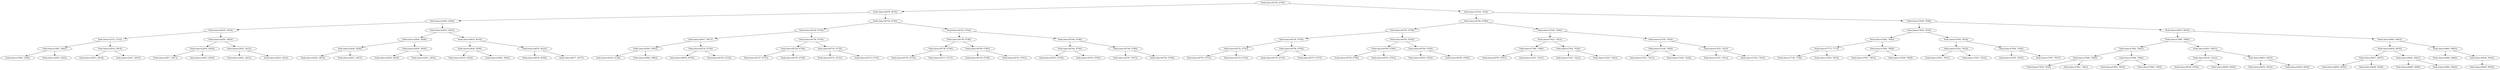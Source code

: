 digraph G{
990990927 [label="Node{data=[6750, 6750]}"]
990990927 -> 602144845
602144845 [label="Node{data=[4078, 4078]}"]
602144845 -> 273558742
273558742 [label="Node{data=[2824, 2824]}"]
273558742 -> 2118449518
2118449518 [label="Node{data=[2816, 2816]}"]
2118449518 -> 1333157827
1333157827 [label="Node{data=[2152, 2152]}"]
1333157827 -> 1276364808
1276364808 [label="Node{data=[1662, 1662]}"]
1276364808 -> 769291712
769291712 [label="Node{data=[1560, 1560]}"]
1276364808 -> 1946969756
1946969756 [label="Node{data=[2025, 2025]}"]
1333157827 -> 167360409
167360409 [label="Node{data=[2814, 2814]}"]
167360409 -> 1534623014
1534623014 [label="Node{data=[2813, 2813]}"]
167360409 -> 628258812
628258812 [label="Node{data=[2815, 2815]}"]
2118449518 -> 853396808
853396808 [label="Node{data=[2820, 2820]}"]
853396808 -> 1994187253
1994187253 [label="Node{data=[2818, 2818]}"]
1994187253 -> 1859461957
1859461957 [label="Node{data=[2817, 2817]}"]
1994187253 -> 1487828212
1487828212 [label="Node{data=[2819, 2819]}"]
853396808 -> 71652644
71652644 [label="Node{data=[2822, 2822]}"]
71652644 -> 361226000
361226000 [label="Node{data=[2821, 2821]}"]
71652644 -> 1385105902
1385105902 [label="Node{data=[2823, 2823]}"]
273558742 -> 2033049247
2033049247 [label="Node{data=[2832, 2832]}"]
2033049247 -> 1466915051
1466915051 [label="Node{data=[2828, 2828]}"]
1466915051 -> 2092659273
2092659273 [label="Node{data=[2826, 2826]}"]
2092659273 -> 1448203337
1448203337 [label="Node{data=[2825, 2825]}"]
2092659273 -> 1092563258
1092563258 [label="Node{data=[2827, 2827]}"]
1466915051 -> 1822069234
1822069234 [label="Node{data=[2830, 2830]}"]
1822069234 -> 1268027154
1268027154 [label="Node{data=[2829, 2829]}"]
1822069234 -> 322955701
322955701 [label="Node{data=[2831, 2831]}"]
2033049247 -> 722574345
722574345 [label="Node{data=[4014, 4014]}"]
722574345 -> 331128216
331128216 [label="Node{data=[3828, 3828]}"]
331128216 -> 2092920034
2092920034 [label="Node{data=[3010, 3010]}"]
331128216 -> 270614657
270614657 [label="Node{data=[3992, 3992]}"]
722574345 -> 938960728
938960728 [label="Node{data=[4032, 4032]}"]
938960728 -> 1079012451
1079012451 [label="Node{data=[4030, 4030]}"]
938960728 -> 1200607479
1200607479 [label="Node{data=[4077, 4077]}"]
602144845 -> 1571857871
1571857871 [label="Node{data=[6734, 6734]}"]
1571857871 -> 1374803078
1374803078 [label="Node{data=[6726, 6726]}"]
1374803078 -> 310483375
310483375 [label="Node{data=[6017, 6017]}"]
310483375 -> 724630368
724630368 [label="Node{data=[4583, 4583]}"]
724630368 -> 1945546004
1945546004 [label="Node{data=[4129, 4129]}"]
724630368 -> 746324488
746324488 [label="Node{data=[5982, 5982]}"]
310483375 -> 841919177
841919177 [label="Node{data=[6724, 6724]}"]
841919177 -> 518634519
518634519 [label="Node{data=[6678, 6678]}"]
841919177 -> 1479617747
1479617747 [label="Node{data=[6725, 6725]}"]
1374803078 -> 345049503
345049503 [label="Node{data=[6730, 6730]}"]
345049503 -> 1403945254
1403945254 [label="Node{data=[6728, 6728]}"]
1403945254 -> 16029248
16029248 [label="Node{data=[6727, 6727]}"]
1403945254 -> 1366451513
1366451513 [label="Node{data=[6729, 6729]}"]
345049503 -> 1303593849
1303593849 [label="Node{data=[6732, 6732]}"]
1303593849 -> 1790139480
1790139480 [label="Node{data=[6731, 6731]}"]
1303593849 -> 1322357208
1322357208 [label="Node{data=[6733, 6733]}"]
1571857871 -> 206077590
206077590 [label="Node{data=[6742, 6742]}"]
206077590 -> 1530354925
1530354925 [label="Node{data=[6738, 6738]}"]
1530354925 -> 722897487
722897487 [label="Node{data=[6736, 6736]}"]
722897487 -> 1762365860
1762365860 [label="Node{data=[6735, 6735]}"]
722897487 -> 653852381
653852381 [label="Node{data=[6737, 6737]}"]
1530354925 -> 1195970267
1195970267 [label="Node{data=[6740, 6740]}"]
1195970267 -> 1477615759
1477615759 [label="Node{data=[6739, 6739]}"]
1195970267 -> 1830915224
1830915224 [label="Node{data=[6741, 6741]}"]
206077590 -> 206477815
206477815 [label="Node{data=[6746, 6746]}"]
206477815 -> 67006835
67006835 [label="Node{data=[6744, 6744]}"]
67006835 -> 1319481179
1319481179 [label="Node{data=[6743, 6743]}"]
67006835 -> 797032283
797032283 [label="Node{data=[6745, 6745]}"]
206477815 -> 1467484797
1467484797 [label="Node{data=[6748, 6748]}"]
1467484797 -> 662539272
662539272 [label="Node{data=[6747, 6747]}"]
1467484797 -> 1145123019
1145123019 [label="Node{data=[6749, 6749]}"]
990990927 -> 1721246847
1721246847 [label="Node{data=[7434, 7434]}"]
1721246847 -> 1906635059
1906635059 [label="Node{data=[6766, 6766]}"]
1906635059 -> 988954307
988954307 [label="Node{data=[6758, 6758]}"]
988954307 -> 2004387390
2004387390 [label="Node{data=[6754, 6754]}"]
2004387390 -> 1357184882
1357184882 [label="Node{data=[6752, 6752]}"]
1357184882 -> 102736180
102736180 [label="Node{data=[6751, 6751]}"]
1357184882 -> 758154002
758154002 [label="Node{data=[6753, 6753]}"]
2004387390 -> 508213756
508213756 [label="Node{data=[6756, 6756]}"]
508213756 -> 1772276264
1772276264 [label="Node{data=[6755, 6755]}"]
508213756 -> 307216425
307216425 [label="Node{data=[6757, 6757]}"]
988954307 -> 1003420001
1003420001 [label="Node{data=[6762, 6762]}"]
1003420001 -> 1879061181
1879061181 [label="Node{data=[6760, 6760]}"]
1879061181 -> 252466463
252466463 [label="Node{data=[6759, 6759]}"]
1879061181 -> 1663996511
1663996511 [label="Node{data=[6761, 6761]}"]
1003420001 -> 803695274
803695274 [label="Node{data=[6764, 6764]}"]
803695274 -> 1585655857
1585655857 [label="Node{data=[6763, 6763]}"]
803695274 -> 860500563
860500563 [label="Node{data=[6765, 6765]}"]
1906635059 -> 618783247
618783247 [label="Node{data=[7426, 7426]}"]
618783247 -> 818376195
818376195 [label="Node{data=[7422, 7422]}"]
818376195 -> 2005058194
2005058194 [label="Node{data=[7389, 7389]}"]
2005058194 -> 356036251
356036251 [label="Node{data=[6767, 6767]}"]
2005058194 -> 1055053737
1055053737 [label="Node{data=[7421, 7421]}"]
818376195 -> 903741696
903741696 [label="Node{data=[7424, 7424]}"]
903741696 -> 1420411771
1420411771 [label="Node{data=[7423, 7423]}"]
903741696 -> 79028995
79028995 [label="Node{data=[7425, 7425]}"]
618783247 -> 742536099
742536099 [label="Node{data=[7430, 7430]}"]
742536099 -> 1766973738
1766973738 [label="Node{data=[7428, 7428]}"]
1766973738 -> 1937331552
1937331552 [label="Node{data=[7427, 7427]}"]
1766973738 -> 1493110263
1493110263 [label="Node{data=[7429, 7429]}"]
742536099 -> 1696461408
1696461408 [label="Node{data=[7432, 7432]}"]
1696461408 -> 52631384
52631384 [label="Node{data=[7431, 7431]}"]
1696461408 -> 977833993
977833993 [label="Node{data=[7433, 7433]}"]
1721246847 -> 444113410
444113410 [label="Node{data=[7838, 7838]}"]
444113410 -> 276618719
276618719 [label="Node{data=[7830, 7830]}"]
276618719 -> 201228639
201228639 [label="Node{data=[7826, 7826]}"]
201228639 -> 1976074481
1976074481 [label="Node{data=[7773, 7773]}"]
1976074481 -> 712987896
712987896 [label="Node{data=[7738, 7738]}"]
1976074481 -> 1553725005
1553725005 [label="Node{data=[7825, 7825]}"]
201228639 -> 588275960
588275960 [label="Node{data=[7828, 7828]}"]
588275960 -> 317633379
317633379 [label="Node{data=[7827, 7827]}"]
588275960 -> 1114041682
1114041682 [label="Node{data=[7829, 7829]}"]
276618719 -> 1095516877
1095516877 [label="Node{data=[7834, 7834]}"]
1095516877 -> 1635511740
1635511740 [label="Node{data=[7832, 7832]}"]
1635511740 -> 115945307
115945307 [label="Node{data=[7831, 7831]}"]
1635511740 -> 1930452649
1930452649 [label="Node{data=[7833, 7833]}"]
1095516877 -> 1357459500
1357459500 [label="Node{data=[7836, 7836]}"]
1357459500 -> 1858150784
1858150784 [label="Node{data=[7835, 7835]}"]
1357459500 -> 555567348
555567348 [label="Node{data=[7837, 7837]}"]
444113410 -> 1351204712
1351204712 [label="Node{data=[9455, 9455]}"]
1351204712 -> 1241025797
1241025797 [label="Node{data=[7846, 7846]}"]
1241025797 -> 777152667
777152667 [label="Node{data=[7842, 7842]}"]
777152667 -> 1707335501
1707335501 [label="Node{data=[7840, 7840]}"]
1707335501 -> 2024558178
2024558178 [label="Node{data=[7839, 7839]}"]
1707335501 -> 1974559959
1974559959 [label="Node{data=[7841, 7841]}"]
777152667 -> 1209715786
1209715786 [label="Node{data=[7844, 7844]}"]
1209715786 -> 869817267
869817267 [label="Node{data=[7843, 7843]}"]
1209715786 -> 698211572
698211572 [label="Node{data=[7845, 7845]}"]
1241025797 -> 1475642060
1475642060 [label="Node{data=[9451, 9451]}"]
1475642060 -> 1234332900
1234332900 [label="Node{data=[9141, 9141]}"]
1234332900 -> 946250662
946250662 [label="Node{data=[8350, 8350]}"]
1234332900 -> 2136715810
2136715810 [label="Node{data=[9450, 9450]}"]
1475642060 -> 206220775
206220775 [label="Node{data=[9453, 9453]}"]
206220775 -> 1449465286
1449465286 [label="Node{data=[9452, 9452]}"]
206220775 -> 1536419647
1536419647 [label="Node{data=[9454, 9454]}"]
1351204712 -> 2038138061
2038138061 [label="Node{data=[9463, 9463]}"]
2038138061 -> 537344912
537344912 [label="Node{data=[9459, 9459]}"]
537344912 -> 1580388723
1580388723 [label="Node{data=[9457, 9457]}"]
1580388723 -> 442269589
442269589 [label="Node{data=[9456, 9456]}"]
1580388723 -> 1067765247
1067765247 [label="Node{data=[9458, 9458]}"]
537344912 -> 644266528
644266528 [label="Node{data=[9461, 9461]}"]
644266528 -> 1855413974
1855413974 [label="Node{data=[9460, 9460]}"]
644266528 -> 399389766
399389766 [label="Node{data=[9462, 9462]}"]
2038138061 -> 245155957
245155957 [label="Node{data=[9465, 9465]}"]
245155957 -> 498652220
498652220 [label="Node{data=[9464, 9464]}"]
245155957 -> 1234000051
1234000051 [label="Node{data=[9520, 9520]}"]
1234000051 -> 797391296
797391296 [label="Node{data=[9629, 9629]}"]
}